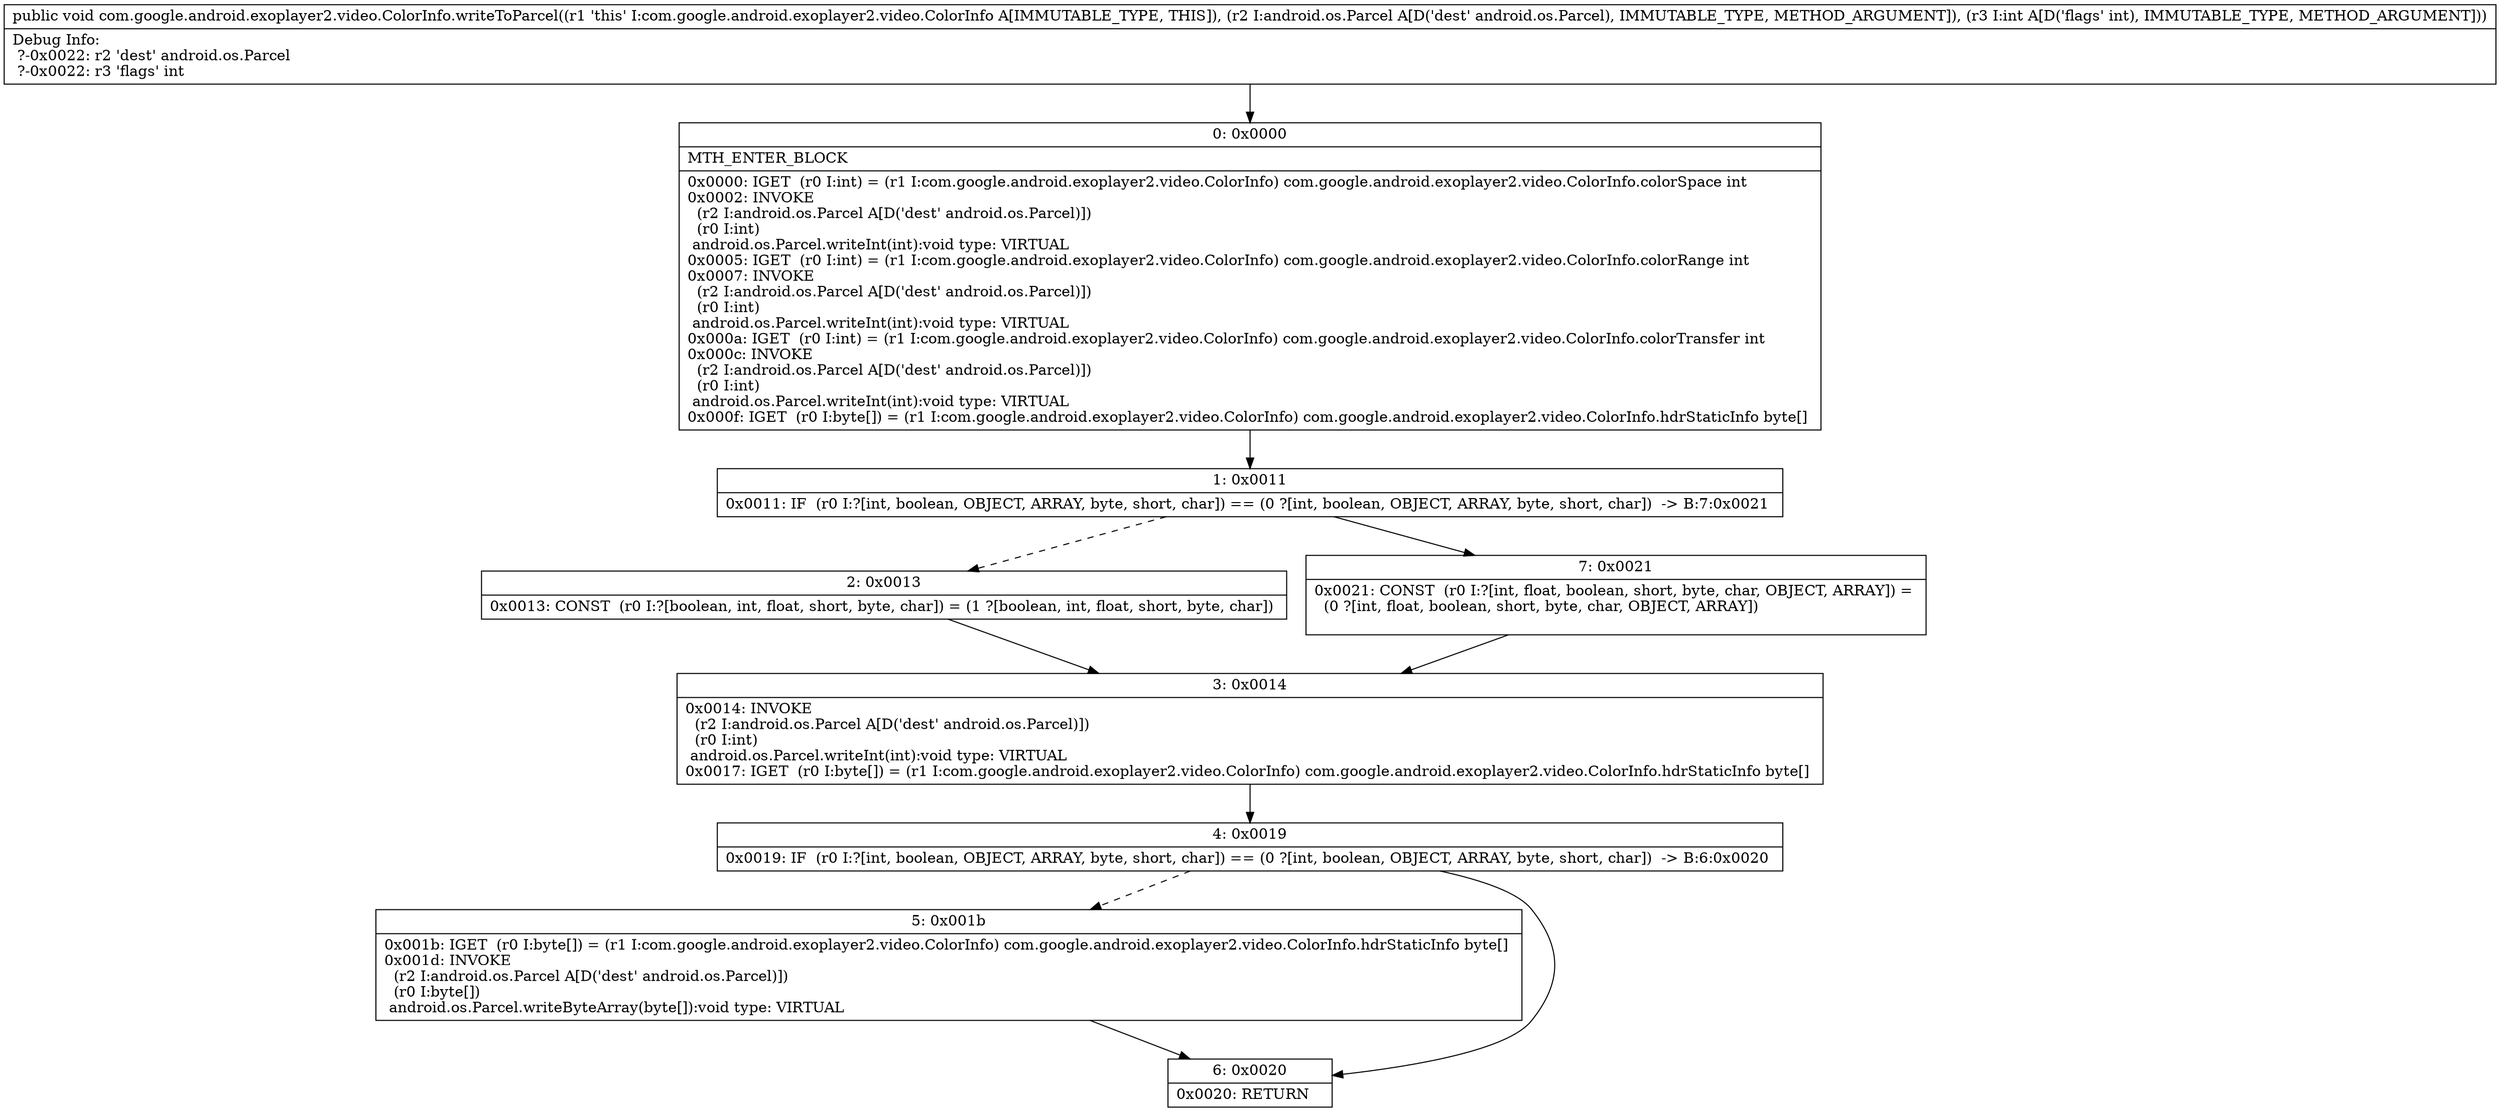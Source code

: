 digraph "CFG forcom.google.android.exoplayer2.video.ColorInfo.writeToParcel(Landroid\/os\/Parcel;I)V" {
Node_0 [shape=record,label="{0\:\ 0x0000|MTH_ENTER_BLOCK\l|0x0000: IGET  (r0 I:int) = (r1 I:com.google.android.exoplayer2.video.ColorInfo) com.google.android.exoplayer2.video.ColorInfo.colorSpace int \l0x0002: INVOKE  \l  (r2 I:android.os.Parcel A[D('dest' android.os.Parcel)])\l  (r0 I:int)\l android.os.Parcel.writeInt(int):void type: VIRTUAL \l0x0005: IGET  (r0 I:int) = (r1 I:com.google.android.exoplayer2.video.ColorInfo) com.google.android.exoplayer2.video.ColorInfo.colorRange int \l0x0007: INVOKE  \l  (r2 I:android.os.Parcel A[D('dest' android.os.Parcel)])\l  (r0 I:int)\l android.os.Parcel.writeInt(int):void type: VIRTUAL \l0x000a: IGET  (r0 I:int) = (r1 I:com.google.android.exoplayer2.video.ColorInfo) com.google.android.exoplayer2.video.ColorInfo.colorTransfer int \l0x000c: INVOKE  \l  (r2 I:android.os.Parcel A[D('dest' android.os.Parcel)])\l  (r0 I:int)\l android.os.Parcel.writeInt(int):void type: VIRTUAL \l0x000f: IGET  (r0 I:byte[]) = (r1 I:com.google.android.exoplayer2.video.ColorInfo) com.google.android.exoplayer2.video.ColorInfo.hdrStaticInfo byte[] \l}"];
Node_1 [shape=record,label="{1\:\ 0x0011|0x0011: IF  (r0 I:?[int, boolean, OBJECT, ARRAY, byte, short, char]) == (0 ?[int, boolean, OBJECT, ARRAY, byte, short, char])  \-\> B:7:0x0021 \l}"];
Node_2 [shape=record,label="{2\:\ 0x0013|0x0013: CONST  (r0 I:?[boolean, int, float, short, byte, char]) = (1 ?[boolean, int, float, short, byte, char]) \l}"];
Node_3 [shape=record,label="{3\:\ 0x0014|0x0014: INVOKE  \l  (r2 I:android.os.Parcel A[D('dest' android.os.Parcel)])\l  (r0 I:int)\l android.os.Parcel.writeInt(int):void type: VIRTUAL \l0x0017: IGET  (r0 I:byte[]) = (r1 I:com.google.android.exoplayer2.video.ColorInfo) com.google.android.exoplayer2.video.ColorInfo.hdrStaticInfo byte[] \l}"];
Node_4 [shape=record,label="{4\:\ 0x0019|0x0019: IF  (r0 I:?[int, boolean, OBJECT, ARRAY, byte, short, char]) == (0 ?[int, boolean, OBJECT, ARRAY, byte, short, char])  \-\> B:6:0x0020 \l}"];
Node_5 [shape=record,label="{5\:\ 0x001b|0x001b: IGET  (r0 I:byte[]) = (r1 I:com.google.android.exoplayer2.video.ColorInfo) com.google.android.exoplayer2.video.ColorInfo.hdrStaticInfo byte[] \l0x001d: INVOKE  \l  (r2 I:android.os.Parcel A[D('dest' android.os.Parcel)])\l  (r0 I:byte[])\l android.os.Parcel.writeByteArray(byte[]):void type: VIRTUAL \l}"];
Node_6 [shape=record,label="{6\:\ 0x0020|0x0020: RETURN   \l}"];
Node_7 [shape=record,label="{7\:\ 0x0021|0x0021: CONST  (r0 I:?[int, float, boolean, short, byte, char, OBJECT, ARRAY]) = \l  (0 ?[int, float, boolean, short, byte, char, OBJECT, ARRAY])\l \l}"];
MethodNode[shape=record,label="{public void com.google.android.exoplayer2.video.ColorInfo.writeToParcel((r1 'this' I:com.google.android.exoplayer2.video.ColorInfo A[IMMUTABLE_TYPE, THIS]), (r2 I:android.os.Parcel A[D('dest' android.os.Parcel), IMMUTABLE_TYPE, METHOD_ARGUMENT]), (r3 I:int A[D('flags' int), IMMUTABLE_TYPE, METHOD_ARGUMENT]))  | Debug Info:\l  ?\-0x0022: r2 'dest' android.os.Parcel\l  ?\-0x0022: r3 'flags' int\l}"];
MethodNode -> Node_0;
Node_0 -> Node_1;
Node_1 -> Node_2[style=dashed];
Node_1 -> Node_7;
Node_2 -> Node_3;
Node_3 -> Node_4;
Node_4 -> Node_5[style=dashed];
Node_4 -> Node_6;
Node_5 -> Node_6;
Node_7 -> Node_3;
}

